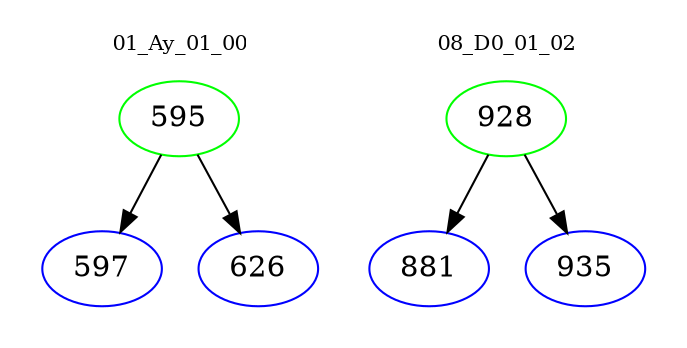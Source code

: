 digraph{
subgraph cluster_0 {
color = white
label = "01_Ay_01_00";
fontsize=10;
T0_595 [label="595", color="green"]
T0_595 -> T0_597 [color="black"]
T0_597 [label="597", color="blue"]
T0_595 -> T0_626 [color="black"]
T0_626 [label="626", color="blue"]
}
subgraph cluster_1 {
color = white
label = "08_D0_01_02";
fontsize=10;
T1_928 [label="928", color="green"]
T1_928 -> T1_881 [color="black"]
T1_881 [label="881", color="blue"]
T1_928 -> T1_935 [color="black"]
T1_935 [label="935", color="blue"]
}
}
